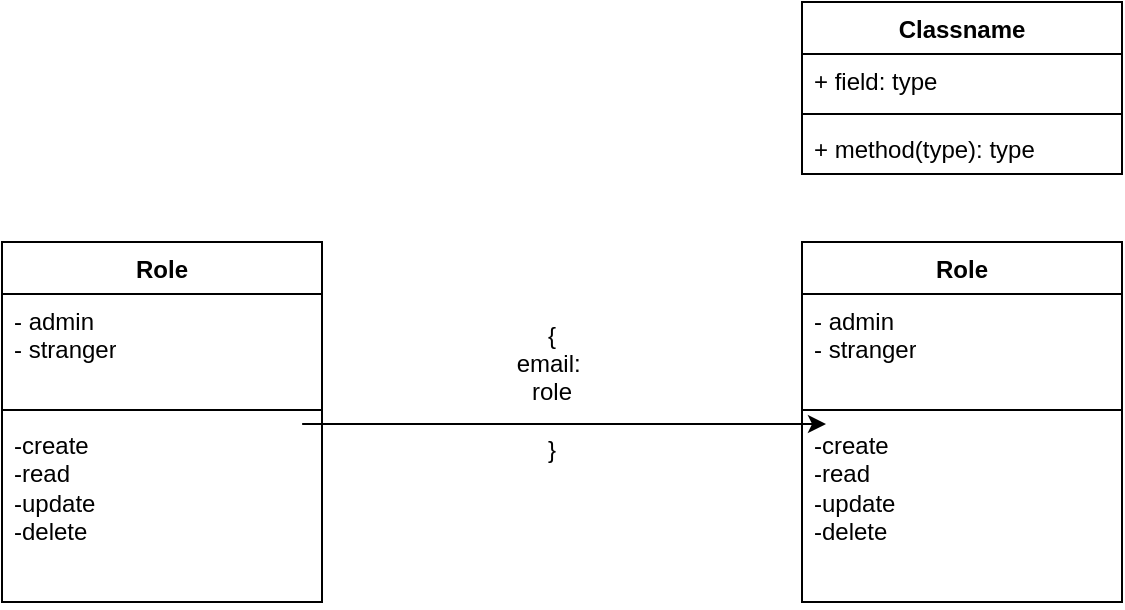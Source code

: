 <mxfile version="22.0.4" type="github">
  <diagram name="Page-1" id="sJ4n_uwTJvPXw82HgseR">
    <mxGraphModel dx="880" dy="447" grid="1" gridSize="10" guides="1" tooltips="1" connect="1" arrows="1" fold="1" page="1" pageScale="1" pageWidth="850" pageHeight="1100" math="0" shadow="0">
      <root>
        <mxCell id="0" />
        <mxCell id="1" parent="0" />
        <mxCell id="9cJ1Fi3GSH3BgxYc9yp8-1" value="Classname" style="swimlane;fontStyle=1;align=center;verticalAlign=top;childLayout=stackLayout;horizontal=1;startSize=26;horizontalStack=0;resizeParent=1;resizeParentMax=0;resizeLast=0;collapsible=1;marginBottom=0;whiteSpace=wrap;html=1;" parent="1" vertex="1">
          <mxGeometry x="570" y="80" width="160" height="86" as="geometry" />
        </mxCell>
        <mxCell id="9cJ1Fi3GSH3BgxYc9yp8-2" value="+ field: type" style="text;strokeColor=none;fillColor=none;align=left;verticalAlign=top;spacingLeft=4;spacingRight=4;overflow=hidden;rotatable=0;points=[[0,0.5],[1,0.5]];portConstraint=eastwest;whiteSpace=wrap;html=1;" parent="9cJ1Fi3GSH3BgxYc9yp8-1" vertex="1">
          <mxGeometry y="26" width="160" height="26" as="geometry" />
        </mxCell>
        <mxCell id="9cJ1Fi3GSH3BgxYc9yp8-3" value="" style="line;strokeWidth=1;fillColor=none;align=left;verticalAlign=middle;spacingTop=-1;spacingLeft=3;spacingRight=3;rotatable=0;labelPosition=right;points=[];portConstraint=eastwest;strokeColor=inherit;" parent="9cJ1Fi3GSH3BgxYc9yp8-1" vertex="1">
          <mxGeometry y="52" width="160" height="8" as="geometry" />
        </mxCell>
        <mxCell id="9cJ1Fi3GSH3BgxYc9yp8-4" value="+ method(type): type" style="text;strokeColor=none;fillColor=none;align=left;verticalAlign=top;spacingLeft=4;spacingRight=4;overflow=hidden;rotatable=0;points=[[0,0.5],[1,0.5]];portConstraint=eastwest;whiteSpace=wrap;html=1;" parent="9cJ1Fi3GSH3BgxYc9yp8-1" vertex="1">
          <mxGeometry y="60" width="160" height="26" as="geometry" />
        </mxCell>
        <mxCell id="iphrpLppzr6d_UhjtLSE-1" value="Role" style="swimlane;fontStyle=1;align=center;verticalAlign=top;childLayout=stackLayout;horizontal=1;startSize=26;horizontalStack=0;resizeParent=1;resizeParentMax=0;resizeLast=0;collapsible=1;marginBottom=0;whiteSpace=wrap;html=1;" vertex="1" parent="1">
          <mxGeometry x="570" y="200" width="160" height="180" as="geometry" />
        </mxCell>
        <mxCell id="iphrpLppzr6d_UhjtLSE-2" value="- admin&lt;br&gt;- stranger" style="text;strokeColor=none;fillColor=none;align=left;verticalAlign=top;spacingLeft=4;spacingRight=4;overflow=hidden;rotatable=0;points=[[0,0.5],[1,0.5]];portConstraint=eastwest;whiteSpace=wrap;html=1;" vertex="1" parent="iphrpLppzr6d_UhjtLSE-1">
          <mxGeometry y="26" width="160" height="54" as="geometry" />
        </mxCell>
        <mxCell id="iphrpLppzr6d_UhjtLSE-3" value="" style="line;strokeWidth=1;fillColor=none;align=left;verticalAlign=middle;spacingTop=-1;spacingLeft=3;spacingRight=3;rotatable=0;labelPosition=right;points=[];portConstraint=eastwest;strokeColor=inherit;" vertex="1" parent="iphrpLppzr6d_UhjtLSE-1">
          <mxGeometry y="80" width="160" height="8" as="geometry" />
        </mxCell>
        <mxCell id="iphrpLppzr6d_UhjtLSE-4" value="-create&lt;br&gt;-read&lt;br&gt;-update&lt;br&gt;-delete" style="text;strokeColor=none;fillColor=none;align=left;verticalAlign=top;spacingLeft=4;spacingRight=4;overflow=hidden;rotatable=0;points=[[0,0.5],[1,0.5]];portConstraint=eastwest;whiteSpace=wrap;html=1;" vertex="1" parent="iphrpLppzr6d_UhjtLSE-1">
          <mxGeometry y="88" width="160" height="92" as="geometry" />
        </mxCell>
        <mxCell id="iphrpLppzr6d_UhjtLSE-5" value="Role" style="swimlane;fontStyle=1;align=center;verticalAlign=top;childLayout=stackLayout;horizontal=1;startSize=26;horizontalStack=0;resizeParent=1;resizeParentMax=0;resizeLast=0;collapsible=1;marginBottom=0;whiteSpace=wrap;html=1;" vertex="1" parent="1">
          <mxGeometry x="170" y="200" width="160" height="180" as="geometry" />
        </mxCell>
        <mxCell id="iphrpLppzr6d_UhjtLSE-6" value="- admin&lt;br&gt;- stranger" style="text;strokeColor=none;fillColor=none;align=left;verticalAlign=top;spacingLeft=4;spacingRight=4;overflow=hidden;rotatable=0;points=[[0,0.5],[1,0.5]];portConstraint=eastwest;whiteSpace=wrap;html=1;" vertex="1" parent="iphrpLppzr6d_UhjtLSE-5">
          <mxGeometry y="26" width="160" height="54" as="geometry" />
        </mxCell>
        <mxCell id="iphrpLppzr6d_UhjtLSE-7" value="" style="line;strokeWidth=1;fillColor=none;align=left;verticalAlign=middle;spacingTop=-1;spacingLeft=3;spacingRight=3;rotatable=0;labelPosition=right;points=[];portConstraint=eastwest;strokeColor=inherit;" vertex="1" parent="iphrpLppzr6d_UhjtLSE-5">
          <mxGeometry y="80" width="160" height="8" as="geometry" />
        </mxCell>
        <mxCell id="iphrpLppzr6d_UhjtLSE-8" value="-create&lt;br&gt;-read&lt;br&gt;-update&lt;br&gt;-delete" style="text;strokeColor=none;fillColor=none;align=left;verticalAlign=top;spacingLeft=4;spacingRight=4;overflow=hidden;rotatable=0;points=[[0,0.5],[1,0.5]];portConstraint=eastwest;whiteSpace=wrap;html=1;" vertex="1" parent="iphrpLppzr6d_UhjtLSE-5">
          <mxGeometry y="88" width="160" height="92" as="geometry" />
        </mxCell>
        <mxCell id="iphrpLppzr6d_UhjtLSE-9" value="{&lt;br&gt;email:&amp;nbsp;&lt;br&gt;role&lt;br&gt;&lt;br&gt;}" style="text;html=1;strokeColor=none;fillColor=none;align=center;verticalAlign=middle;whiteSpace=wrap;rounded=0;" vertex="1" parent="1">
          <mxGeometry x="400" y="250" width="90" height="50" as="geometry" />
        </mxCell>
        <mxCell id="iphrpLppzr6d_UhjtLSE-10" value="" style="endArrow=classic;html=1;rounded=0;entryX=0.075;entryY=0.033;entryDx=0;entryDy=0;entryPerimeter=0;exitX=0.938;exitY=0.033;exitDx=0;exitDy=0;exitPerimeter=0;" edge="1" parent="1" source="iphrpLppzr6d_UhjtLSE-8" target="iphrpLppzr6d_UhjtLSE-4">
          <mxGeometry width="50" height="50" relative="1" as="geometry">
            <mxPoint x="440" y="290" as="sourcePoint" />
            <mxPoint x="490" y="240" as="targetPoint" />
          </mxGeometry>
        </mxCell>
      </root>
    </mxGraphModel>
  </diagram>
</mxfile>
